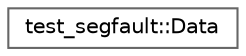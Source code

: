 digraph "类继承关系图"
{
 // LATEX_PDF_SIZE
  bgcolor="transparent";
  edge [fontname=Helvetica,fontsize=10,labelfontname=Helvetica,labelfontsize=10];
  node [fontname=Helvetica,fontsize=10,shape=box,height=0.2,width=0.4];
  rankdir="LR";
  Node0 [id="Node000000",label="test_segfault::Data",height=0.2,width=0.4,color="grey40", fillcolor="white", style="filled",URL="$structtest__segfault_1_1_data.html",tooltip=" "];
}
